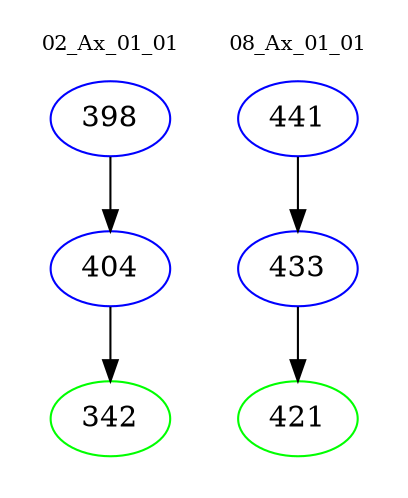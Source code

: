 digraph{
subgraph cluster_0 {
color = white
label = "02_Ax_01_01";
fontsize=10;
T0_398 [label="398", color="blue"]
T0_398 -> T0_404 [color="black"]
T0_404 [label="404", color="blue"]
T0_404 -> T0_342 [color="black"]
T0_342 [label="342", color="green"]
}
subgraph cluster_1 {
color = white
label = "08_Ax_01_01";
fontsize=10;
T1_441 [label="441", color="blue"]
T1_441 -> T1_433 [color="black"]
T1_433 [label="433", color="blue"]
T1_433 -> T1_421 [color="black"]
T1_421 [label="421", color="green"]
}
}
